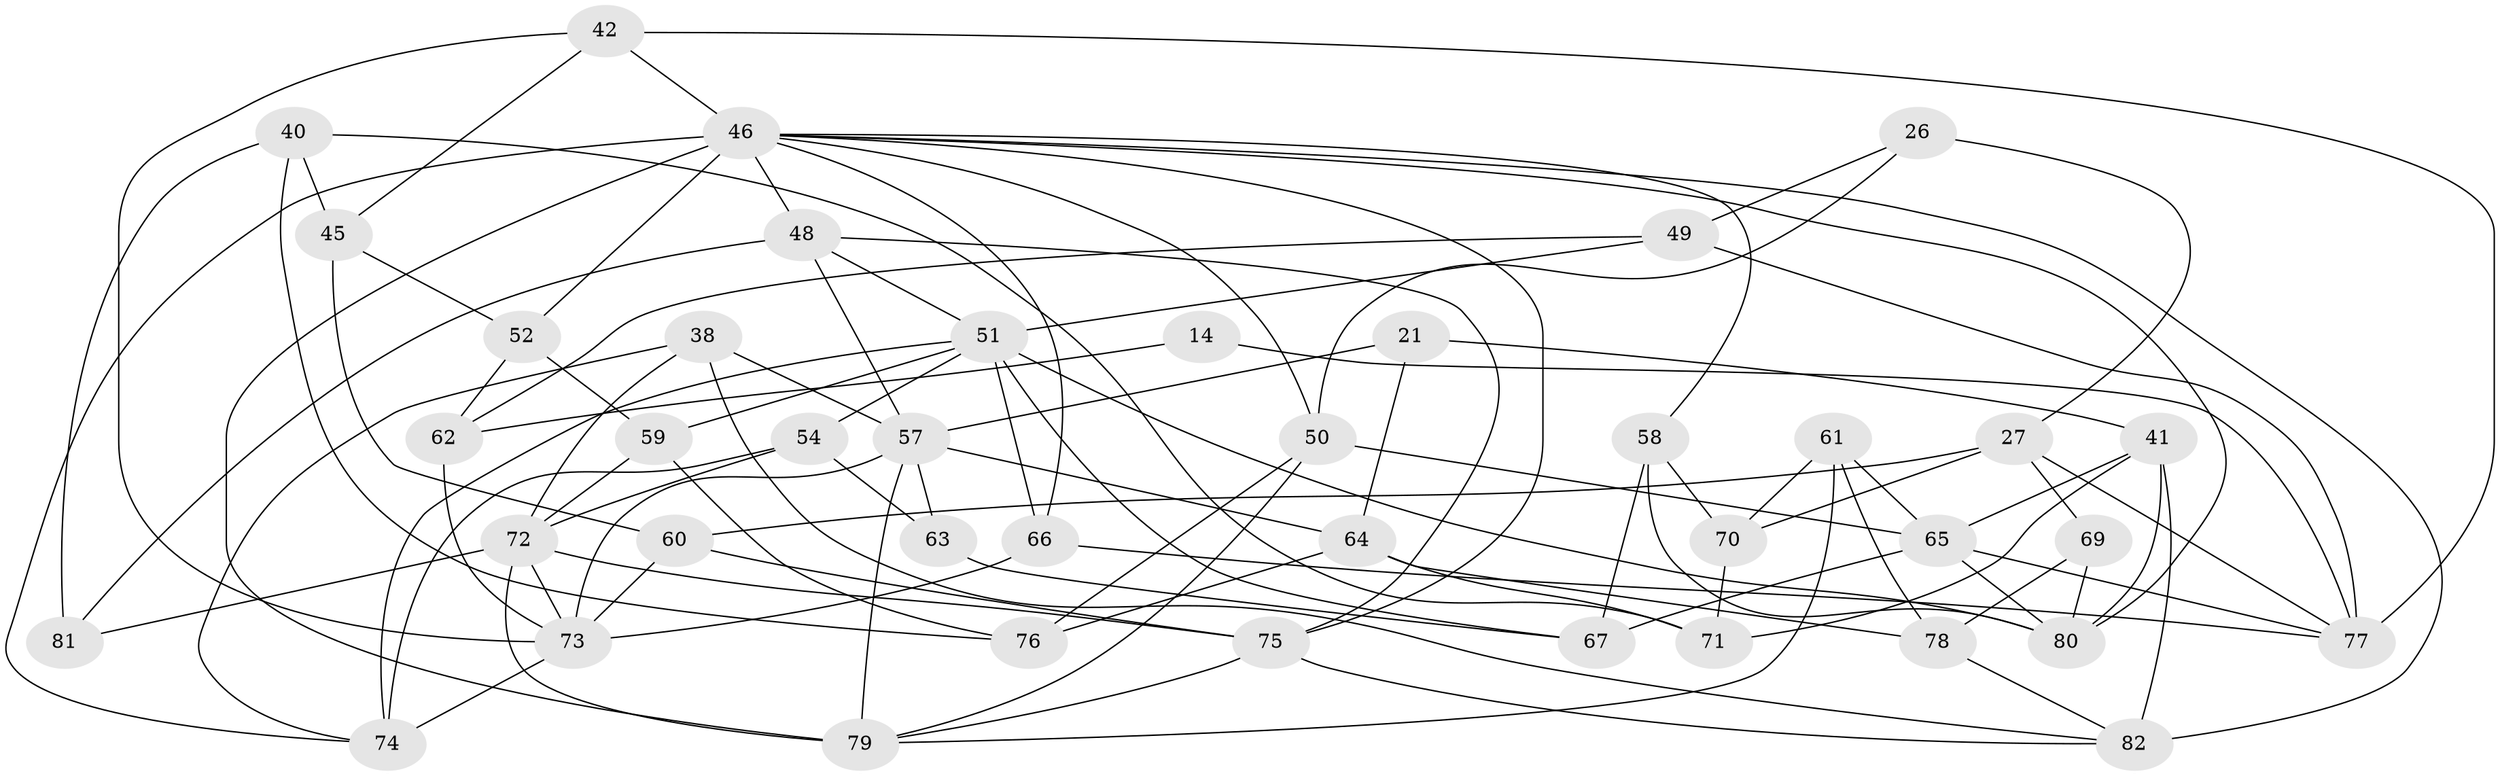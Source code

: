 // original degree distribution, {4: 1.0}
// Generated by graph-tools (version 1.1) at 2025/57/03/09/25 04:57:47]
// undirected, 41 vertices, 97 edges
graph export_dot {
graph [start="1"]
  node [color=gray90,style=filled];
  14;
  21;
  26;
  27 [super="+20"];
  38;
  40;
  41 [super="+23"];
  42 [super="+34+32"];
  45;
  46 [super="+33+35"];
  48 [super="+30"];
  49 [super="+24"];
  50 [super="+44"];
  51 [super="+36+43"];
  52;
  54 [super="+9"];
  57 [super="+2+7"];
  58 [super="+8"];
  59;
  60 [super="+12"];
  61;
  62 [super="+13"];
  63;
  64 [super="+11"];
  65 [super="+18+39"];
  66;
  67 [super="+55"];
  69;
  70;
  71;
  72 [super="+3"];
  73 [super="+5+68"];
  74 [super="+15+25+53"];
  75 [super="+37"];
  76;
  77 [super="+56+19"];
  78;
  79 [super="+47"];
  80 [super="+6+29"];
  81;
  82 [super="+31"];
  14 -- 77 [weight=2];
  14 -- 62 [weight=2];
  21 -- 64 [weight=2];
  21 -- 57;
  21 -- 41;
  26 -- 49 [weight=2];
  26 -- 27;
  26 -- 50;
  27 -- 69;
  27 -- 60 [weight=2];
  27 -- 70;
  27 -- 77;
  38 -- 74;
  38 -- 72;
  38 -- 57;
  38 -- 82;
  40 -- 76;
  40 -- 81;
  40 -- 71;
  40 -- 45;
  41 -- 82 [weight=2];
  41 -- 71;
  41 -- 65;
  41 -- 80;
  42 -- 45;
  42 -- 46 [weight=2];
  42 -- 73 [weight=3];
  42 -- 77 [weight=2];
  45 -- 52;
  45 -- 60;
  46 -- 75;
  46 -- 66;
  46 -- 74 [weight=2];
  46 -- 48;
  46 -- 80;
  46 -- 82;
  46 -- 52;
  46 -- 58;
  46 -- 79 [weight=2];
  46 -- 50;
  48 -- 81 [weight=2];
  48 -- 51;
  48 -- 57;
  48 -- 75;
  49 -- 51;
  49 -- 62 [weight=2];
  49 -- 77;
  50 -- 76;
  50 -- 65 [weight=2];
  50 -- 79;
  51 -- 80;
  51 -- 66;
  51 -- 59;
  51 -- 74;
  51 -- 67;
  51 -- 54;
  52 -- 62;
  52 -- 59;
  54 -- 63 [weight=2];
  54 -- 72 [weight=2];
  54 -- 74;
  57 -- 63;
  57 -- 64;
  57 -- 73;
  57 -- 79 [weight=2];
  58 -- 80 [weight=2];
  58 -- 67 [weight=2];
  58 -- 70;
  59 -- 76;
  59 -- 72;
  60 -- 75;
  60 -- 73 [weight=2];
  61 -- 70;
  61 -- 79;
  61 -- 65;
  61 -- 78;
  62 -- 73;
  63 -- 67;
  64 -- 78;
  64 -- 76;
  64 -- 71;
  65 -- 67 [weight=2];
  65 -- 77;
  65 -- 80;
  66 -- 77;
  66 -- 73;
  69 -- 78;
  69 -- 80 [weight=2];
  70 -- 71;
  72 -- 79;
  72 -- 75;
  72 -- 81;
  72 -- 73;
  73 -- 74 [weight=3];
  75 -- 82;
  75 -- 79;
  78 -- 82;
}
